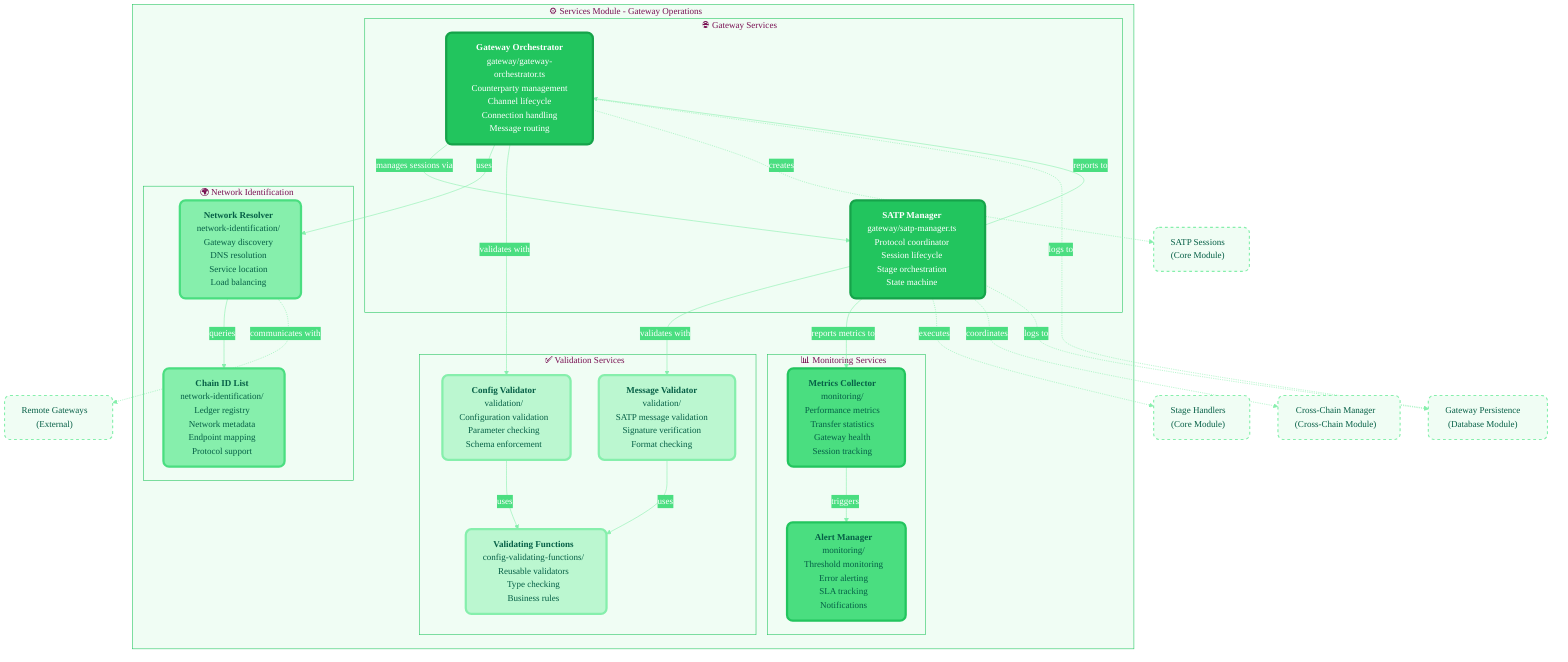 %%{init: {'theme':'base', 'themeVariables': { 'fontSize':'16px', 'fontFamily':'Segoe UI, system-ui, sans-serif', 'primaryColor':'#22c55e','primaryTextColor':'#ffffff','primaryBorderColor':'#16a34a','lineColor':'#86efac','secondaryColor':'#4ade80','tertiaryColor':'#86efac', 'clusterBkg':'#f0fdf4', 'clusterBorder':'#22c55e', 'mainBkg':'#ffffff'}}}%%
graph TB
    subgraph Services["⚙️ Services Module - Gateway Operations"]
        direction TB
        
        subgraph GatewayServices["🌐 Gateway Services"]
            Orchestrator["<b>Gateway Orchestrator</b><br/>gateway/gateway-orchestrator.ts<br/>Counterparty management<br/>Channel lifecycle<br/>Connection handling<br/>Message routing"]
            
            SatpManager["<b>SATP Manager</b><br/>gateway/satp-manager.ts<br/>Protocol coordinator<br/>Session lifecycle<br/>Stage orchestration<br/>State machine"]
        end
        
        subgraph Monitoring["📊 Monitoring Services"]
            MetricsCollector["<b>Metrics Collector</b><br/>monitoring/<br/>Performance metrics<br/>Transfer statistics<br/>Gateway health<br/>Session tracking"]
            
            AlertManager["<b>Alert Manager</b><br/>monitoring/<br/>Threshold monitoring<br/>Error alerting<br/>SLA tracking<br/>Notifications"]
        end
        
        subgraph NetworkID["🌍 Network Identification"]
            ChainIDList["<b>Chain ID List</b><br/>network-identification/<br/>Ledger registry<br/>Network metadata<br/>Endpoint mapping<br/>Protocol support"]
            
            NetworkResolver["<b>Network Resolver</b><br/>network-identification/<br/>Gateway discovery<br/>DNS resolution<br/>Service location<br/>Load balancing"]
        end
        
        subgraph Validation["✅ Validation Services"]
            ConfigValidator["<b>Config Validator</b><br/>validation/<br/>Configuration validation<br/>Parameter checking<br/>Schema enforcement"]
            
            MessageValidator["<b>Message Validator</b><br/>validation/<br/>SATP message validation<br/>Signature verification<br/>Format checking"]
            
            ValidatingFunctions["<b>Validating Functions</b><br/>config-validating-functions/<br/>Reusable validators<br/>Type checking<br/>Business rules"]
        end
    end
    
    %% Internal relationships
    Orchestrator -->|manages sessions via| SatpManager
    SatpManager -->|reports to| Orchestrator
    
    Orchestrator -->|uses| NetworkResolver
    Orchestrator -->|validates with| ConfigValidator
    
    SatpManager -->|validates with| MessageValidator
    SatpManager -->|reports metrics to| MetricsCollector
    
    MetricsCollector -->|triggers| AlertManager
    
    NetworkResolver -->|queries| ChainIDList
    
    ConfigValidator -->|uses| ValidatingFunctions
    MessageValidator -->|uses| ValidatingFunctions
    
    %% External connections
    Orchestrator -.->|creates| CoreSessions["SATP Sessions<br/>(Core Module)"]
    SatpManager -.->|executes| StageHandlers["Stage Handlers<br/>(Core Module)"]
    SatpManager -.->|coordinates| CrossChainManager["Cross-Chain Manager<br/>(Cross-Chain Module)"]
    Orchestrator -.->|logs to| GatewayPersistence["Gateway Persistence<br/>(Database Module)"]
    SatpManager -.->|logs to| GatewayPersistence
    NetworkResolver -.->|communicates with| RemoteGateways["Remote Gateways<br/>(External)"]
    
    %% Styling
    classDef gatewayClass fill:#22c55e,stroke:#16a34a,stroke-width:4px,color:#ffffff,rx:10,ry:10
    classDef monitoringClass fill:#4ade80,stroke:#22c55e,stroke-width:4px,color:#065f46,rx:10,ry:10
    classDef networkClass fill:#86efac,stroke:#4ade80,stroke-width:4px,color:#065f46,rx:10,ry:10
    classDef validationClass fill:#bbf7d0,stroke:#86efac,stroke-width:4px,color:#065f46,rx:10,ry:10
    classDef externalClass fill:#f0fdf4,stroke:#86efac,stroke-width:2px,stroke-dasharray: 5 5,color:#065f46,rx:10,ry:10
    
    class Orchestrator,SatpManager gatewayClass
    class MetricsCollector,AlertManager monitoringClass
    class ChainIDList,NetworkResolver networkClass
    class ConfigValidator,MessageValidator,ValidatingFunctions validationClass
    class CoreSessions,StageHandlers,CrossChainManager,GatewayPersistence,RemoteGateways externalClass